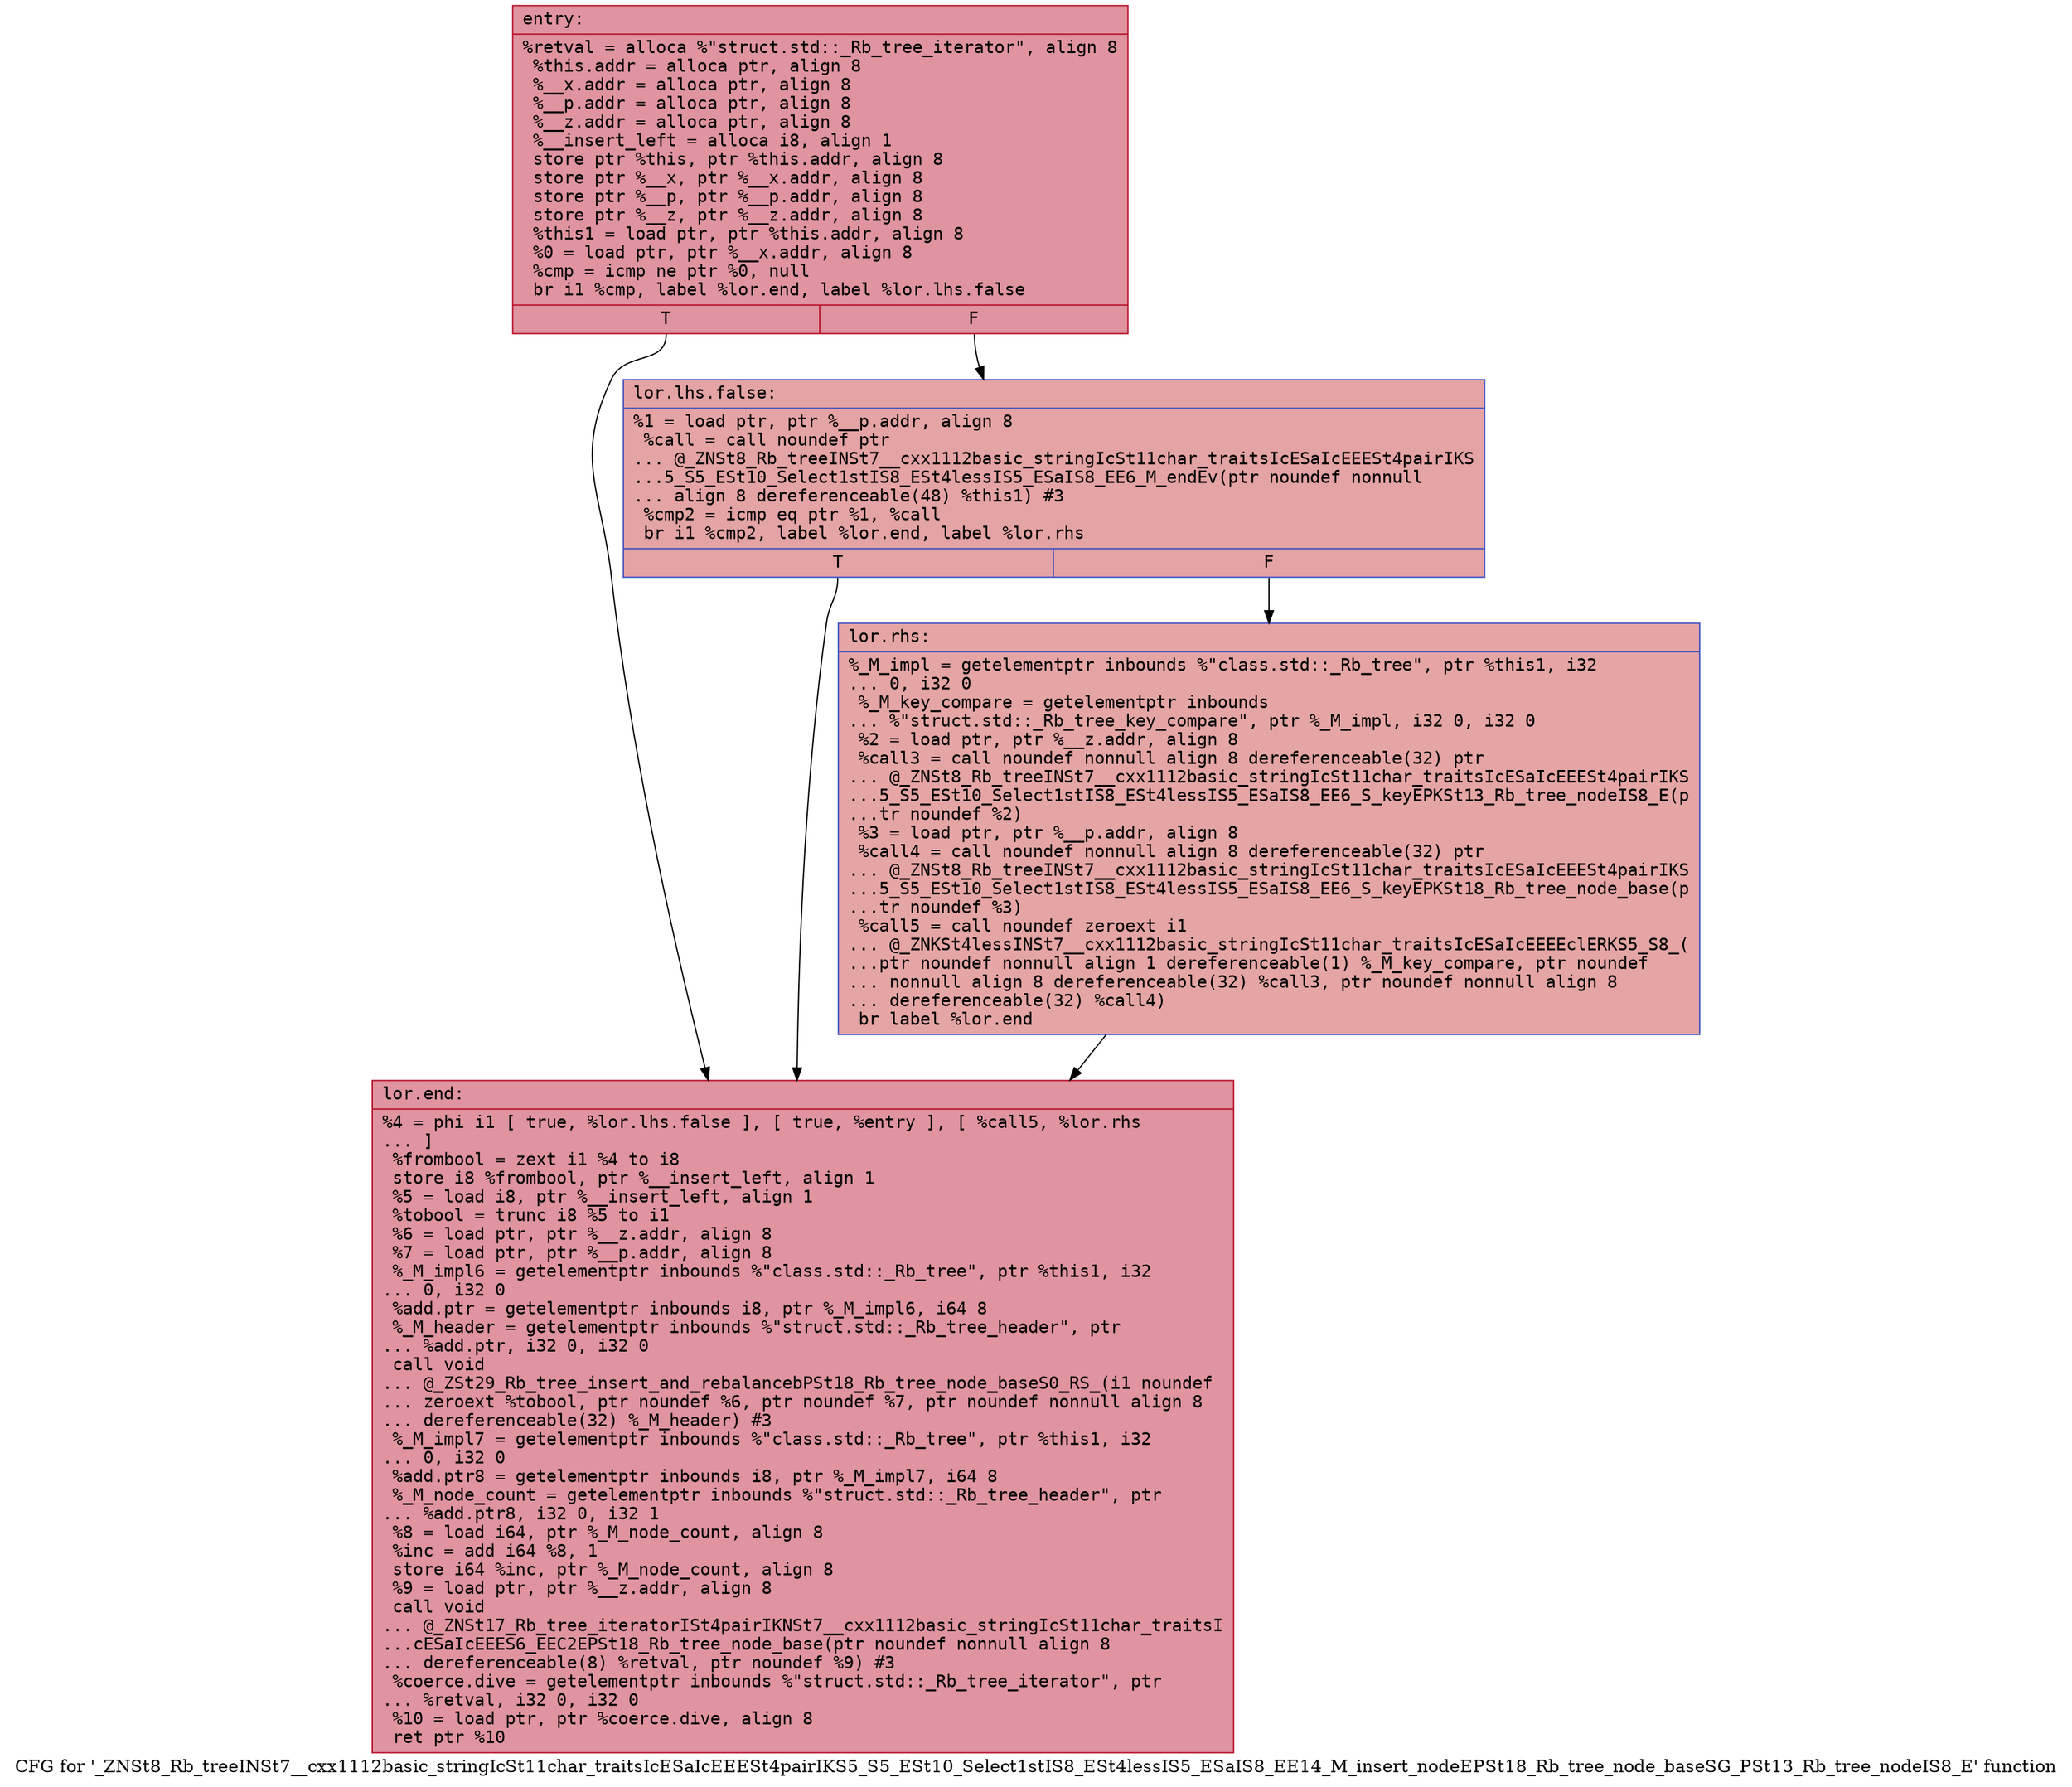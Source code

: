 digraph "CFG for '_ZNSt8_Rb_treeINSt7__cxx1112basic_stringIcSt11char_traitsIcESaIcEEESt4pairIKS5_S5_ESt10_Select1stIS8_ESt4lessIS5_ESaIS8_EE14_M_insert_nodeEPSt18_Rb_tree_node_baseSG_PSt13_Rb_tree_nodeIS8_E' function" {
	label="CFG for '_ZNSt8_Rb_treeINSt7__cxx1112basic_stringIcSt11char_traitsIcESaIcEEESt4pairIKS5_S5_ESt10_Select1stIS8_ESt4lessIS5_ESaIS8_EE14_M_insert_nodeEPSt18_Rb_tree_node_baseSG_PSt13_Rb_tree_nodeIS8_E' function";

	Node0x55cf47c76030 [shape=record,color="#b70d28ff", style=filled, fillcolor="#b70d2870" fontname="Courier",label="{entry:\l|  %retval = alloca %\"struct.std::_Rb_tree_iterator\", align 8\l  %this.addr = alloca ptr, align 8\l  %__x.addr = alloca ptr, align 8\l  %__p.addr = alloca ptr, align 8\l  %__z.addr = alloca ptr, align 8\l  %__insert_left = alloca i8, align 1\l  store ptr %this, ptr %this.addr, align 8\l  store ptr %__x, ptr %__x.addr, align 8\l  store ptr %__p, ptr %__p.addr, align 8\l  store ptr %__z, ptr %__z.addr, align 8\l  %this1 = load ptr, ptr %this.addr, align 8\l  %0 = load ptr, ptr %__x.addr, align 8\l  %cmp = icmp ne ptr %0, null\l  br i1 %cmp, label %lor.end, label %lor.lhs.false\l|{<s0>T|<s1>F}}"];
	Node0x55cf47c76030:s0 -> Node0x55cf47c769d0[tooltip="entry -> lor.end\nProbability 62.50%" ];
	Node0x55cf47c76030:s1 -> Node0x55cf47c76a40[tooltip="entry -> lor.lhs.false\nProbability 37.50%" ];
	Node0x55cf47c76a40 [shape=record,color="#3d50c3ff", style=filled, fillcolor="#c32e3170" fontname="Courier",label="{lor.lhs.false:\l|  %1 = load ptr, ptr %__p.addr, align 8\l  %call = call noundef ptr\l... @_ZNSt8_Rb_treeINSt7__cxx1112basic_stringIcSt11char_traitsIcESaIcEEESt4pairIKS\l...5_S5_ESt10_Select1stIS8_ESt4lessIS5_ESaIS8_EE6_M_endEv(ptr noundef nonnull\l... align 8 dereferenceable(48) %this1) #3\l  %cmp2 = icmp eq ptr %1, %call\l  br i1 %cmp2, label %lor.end, label %lor.rhs\l|{<s0>T|<s1>F}}"];
	Node0x55cf47c76a40:s0 -> Node0x55cf47c769d0[tooltip="lor.lhs.false -> lor.end\nProbability 37.50%" ];
	Node0x55cf47c76a40:s1 -> Node0x55cf47c76db0[tooltip="lor.lhs.false -> lor.rhs\nProbability 62.50%" ];
	Node0x55cf47c76db0 [shape=record,color="#3d50c3ff", style=filled, fillcolor="#c5333470" fontname="Courier",label="{lor.rhs:\l|  %_M_impl = getelementptr inbounds %\"class.std::_Rb_tree\", ptr %this1, i32\l... 0, i32 0\l  %_M_key_compare = getelementptr inbounds\l... %\"struct.std::_Rb_tree_key_compare\", ptr %_M_impl, i32 0, i32 0\l  %2 = load ptr, ptr %__z.addr, align 8\l  %call3 = call noundef nonnull align 8 dereferenceable(32) ptr\l... @_ZNSt8_Rb_treeINSt7__cxx1112basic_stringIcSt11char_traitsIcESaIcEEESt4pairIKS\l...5_S5_ESt10_Select1stIS8_ESt4lessIS5_ESaIS8_EE6_S_keyEPKSt13_Rb_tree_nodeIS8_E(p\l...tr noundef %2)\l  %3 = load ptr, ptr %__p.addr, align 8\l  %call4 = call noundef nonnull align 8 dereferenceable(32) ptr\l... @_ZNSt8_Rb_treeINSt7__cxx1112basic_stringIcSt11char_traitsIcESaIcEEESt4pairIKS\l...5_S5_ESt10_Select1stIS8_ESt4lessIS5_ESaIS8_EE6_S_keyEPKSt18_Rb_tree_node_base(p\l...tr noundef %3)\l  %call5 = call noundef zeroext i1\l... @_ZNKSt4lessINSt7__cxx1112basic_stringIcSt11char_traitsIcESaIcEEEEclERKS5_S8_(\l...ptr noundef nonnull align 1 dereferenceable(1) %_M_key_compare, ptr noundef\l... nonnull align 8 dereferenceable(32) %call3, ptr noundef nonnull align 8\l... dereferenceable(32) %call4)\l  br label %lor.end\l}"];
	Node0x55cf47c76db0 -> Node0x55cf47c769d0[tooltip="lor.rhs -> lor.end\nProbability 100.00%" ];
	Node0x55cf47c769d0 [shape=record,color="#b70d28ff", style=filled, fillcolor="#b70d2870" fontname="Courier",label="{lor.end:\l|  %4 = phi i1 [ true, %lor.lhs.false ], [ true, %entry ], [ %call5, %lor.rhs\l... ]\l  %frombool = zext i1 %4 to i8\l  store i8 %frombool, ptr %__insert_left, align 1\l  %5 = load i8, ptr %__insert_left, align 1\l  %tobool = trunc i8 %5 to i1\l  %6 = load ptr, ptr %__z.addr, align 8\l  %7 = load ptr, ptr %__p.addr, align 8\l  %_M_impl6 = getelementptr inbounds %\"class.std::_Rb_tree\", ptr %this1, i32\l... 0, i32 0\l  %add.ptr = getelementptr inbounds i8, ptr %_M_impl6, i64 8\l  %_M_header = getelementptr inbounds %\"struct.std::_Rb_tree_header\", ptr\l... %add.ptr, i32 0, i32 0\l  call void\l... @_ZSt29_Rb_tree_insert_and_rebalancebPSt18_Rb_tree_node_baseS0_RS_(i1 noundef\l... zeroext %tobool, ptr noundef %6, ptr noundef %7, ptr noundef nonnull align 8\l... dereferenceable(32) %_M_header) #3\l  %_M_impl7 = getelementptr inbounds %\"class.std::_Rb_tree\", ptr %this1, i32\l... 0, i32 0\l  %add.ptr8 = getelementptr inbounds i8, ptr %_M_impl7, i64 8\l  %_M_node_count = getelementptr inbounds %\"struct.std::_Rb_tree_header\", ptr\l... %add.ptr8, i32 0, i32 1\l  %8 = load i64, ptr %_M_node_count, align 8\l  %inc = add i64 %8, 1\l  store i64 %inc, ptr %_M_node_count, align 8\l  %9 = load ptr, ptr %__z.addr, align 8\l  call void\l... @_ZNSt17_Rb_tree_iteratorISt4pairIKNSt7__cxx1112basic_stringIcSt11char_traitsI\l...cESaIcEEES6_EEC2EPSt18_Rb_tree_node_base(ptr noundef nonnull align 8\l... dereferenceable(8) %retval, ptr noundef %9) #3\l  %coerce.dive = getelementptr inbounds %\"struct.std::_Rb_tree_iterator\", ptr\l... %retval, i32 0, i32 0\l  %10 = load ptr, ptr %coerce.dive, align 8\l  ret ptr %10\l}"];
}
